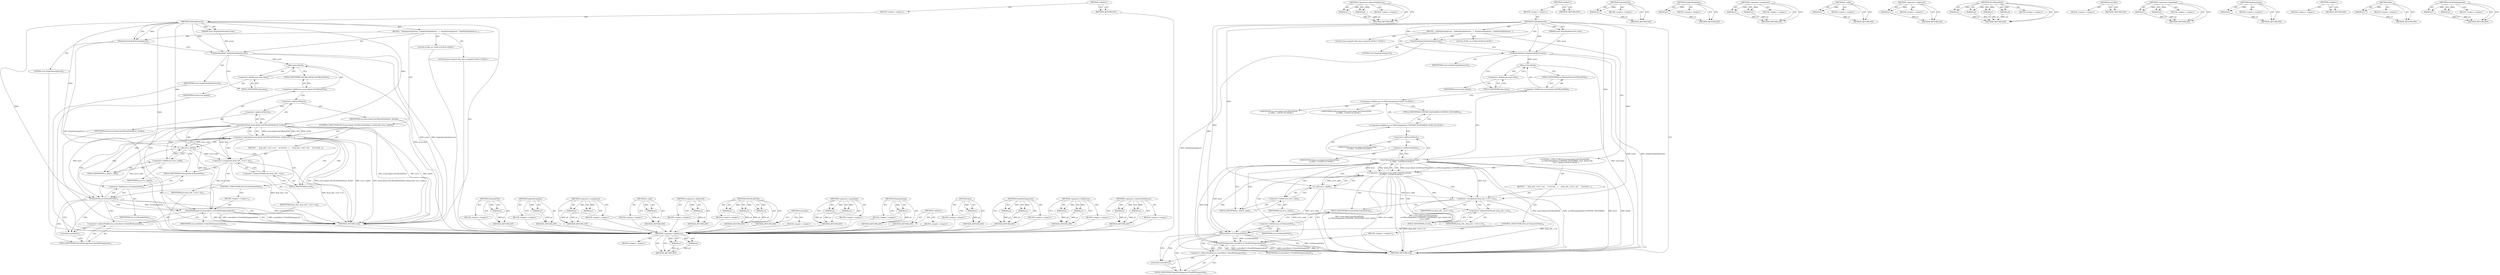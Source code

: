 digraph "CheckFileSupported" {
vulnerable_93 [label=<(METHOD,&lt;operator&gt;.fieldAccess)>];
vulnerable_94 [label=<(PARAM,p1)>];
vulnerable_95 [label=<(PARAM,p2)>];
vulnerable_96 [label=<(BLOCK,&lt;empty&gt;,&lt;empty&gt;)>];
vulnerable_97 [label=<(METHOD_RETURN,ANY)>];
vulnerable_115 [label=<(METHOD,&lt;operator&gt;.indirectFieldAccess)>];
vulnerable_116 [label=<(PARAM,p1)>];
vulnerable_117 [label=<(PARAM,p2)>];
vulnerable_118 [label=<(BLOCK,&lt;empty&gt;,&lt;empty&gt;)>];
vulnerable_119 [label=<(METHOD_RETURN,ANY)>];
vulnerable_6 [label=<(METHOD,&lt;global&gt;)<SUB>1</SUB>>];
vulnerable_7 [label=<(BLOCK,&lt;empty&gt;,&lt;empty&gt;)<SUB>1</SUB>>];
vulnerable_8 [label=<(METHOD,OnDragEntered)<SUB>1</SUB>>];
vulnerable_9 [label=<(PARAM,const DropTargetEvent&amp; event)<SUB>1</SUB>>];
vulnerable_10 [label=<(BLOCK,{
  StopAnimating(true);

  UpdateDropIndex(eve...,{
  StopAnimating(true);

  UpdateDropIndex(eve...)<SUB>1</SUB>>];
vulnerable_11 [label=<(StopAnimating,StopAnimating(true))<SUB>2</SUB>>];
vulnerable_12 [label=<(LITERAL,true,StopAnimating(true))<SUB>2</SUB>>];
vulnerable_13 [label=<(UpdateDropIndex,UpdateDropIndex(event))<SUB>4</SUB>>];
vulnerable_14 [label=<(IDENTIFIER,event,UpdateDropIndex(event))<SUB>4</SUB>>];
vulnerable_15 [label="<(LOCAL,GURL url: GURL)<SUB>6</SUB>>"];
vulnerable_16 [label="<(LOCAL,base.string16 title: base.string16)<SUB>7</SUB>>"];
vulnerable_17 [label=<(CONTROL_STRUCTURE,IF,if (event.data().GetURLAndTitle(&amp;url, &amp;title) &amp;&amp; url.is_valid()))<SUB>9</SUB>>];
vulnerable_18 [label=<(&lt;operator&gt;.logicalAnd,event.data().GetURLAndTitle(&amp;url, &amp;title) &amp;&amp; ur...)<SUB>9</SUB>>];
vulnerable_19 [label=<(GetURLAndTitle,event.data().GetURLAndTitle(&amp;url, &amp;title))<SUB>9</SUB>>];
vulnerable_20 [label=<(&lt;operator&gt;.fieldAccess,event.data().GetURLAndTitle)<SUB>9</SUB>>];
vulnerable_21 [label=<(data,event.data())<SUB>9</SUB>>];
vulnerable_22 [label=<(&lt;operator&gt;.fieldAccess,event.data)<SUB>9</SUB>>];
vulnerable_23 [label=<(IDENTIFIER,event,event.data())<SUB>9</SUB>>];
vulnerable_24 [label=<(FIELD_IDENTIFIER,data,data)<SUB>9</SUB>>];
vulnerable_25 [label=<(FIELD_IDENTIFIER,GetURLAndTitle,GetURLAndTitle)<SUB>9</SUB>>];
vulnerable_26 [label=<(&lt;operator&gt;.addressOf,&amp;url)<SUB>9</SUB>>];
vulnerable_27 [label=<(IDENTIFIER,url,event.data().GetURLAndTitle(&amp;url, &amp;title))<SUB>9</SUB>>];
vulnerable_28 [label=<(&lt;operator&gt;.addressOf,&amp;title)<SUB>9</SUB>>];
vulnerable_29 [label=<(IDENTIFIER,title,event.data().GetURLAndTitle(&amp;url, &amp;title))<SUB>9</SUB>>];
vulnerable_30 [label=<(is_valid,url.is_valid())<SUB>9</SUB>>];
vulnerable_31 [label=<(&lt;operator&gt;.fieldAccess,url.is_valid)<SUB>9</SUB>>];
vulnerable_32 [label=<(IDENTIFIER,url,url.is_valid())<SUB>9</SUB>>];
vulnerable_33 [label=<(FIELD_IDENTIFIER,is_valid,is_valid)<SUB>9</SUB>>];
vulnerable_34 [label=<(BLOCK,{
     drop_info_-&gt;url = url;
 
    if (url.Sch...,{
     drop_info_-&gt;url = url;
 
    if (url.Sch...)<SUB>9</SUB>>];
vulnerable_35 [label=<(&lt;operator&gt;.assignment,drop_info_-&gt;url = url)<SUB>10</SUB>>];
vulnerable_36 [label=<(&lt;operator&gt;.indirectFieldAccess,drop_info_-&gt;url)<SUB>10</SUB>>];
vulnerable_37 [label=<(IDENTIFIER,drop_info_,drop_info_-&gt;url = url)<SUB>10</SUB>>];
vulnerable_38 [label=<(FIELD_IDENTIFIER,url,url)<SUB>10</SUB>>];
vulnerable_39 [label=<(IDENTIFIER,url,drop_info_-&gt;url = url)<SUB>10</SUB>>];
vulnerable_40 [label=<(CONTROL_STRUCTURE,IF,if (url.SchemeIsFile()))<SUB>12</SUB>>];
vulnerable_41 [label=<(SchemeIsFile,url.SchemeIsFile())<SUB>12</SUB>>];
vulnerable_42 [label=<(&lt;operator&gt;.fieldAccess,url.SchemeIsFile)<SUB>12</SUB>>];
vulnerable_43 [label=<(IDENTIFIER,url,url.SchemeIsFile())<SUB>12</SUB>>];
vulnerable_44 [label=<(FIELD_IDENTIFIER,SchemeIsFile,SchemeIsFile)<SUB>12</SUB>>];
vulnerable_45 [label=<(BLOCK,&lt;empty&gt;,&lt;empty&gt;)<SUB>13</SUB>>];
vulnerable_46 [label=<(CheckFileSupported,controller()-&gt;CheckFileSupported(url))<SUB>13</SUB>>];
vulnerable_47 [label=<(&lt;operator&gt;.indirectFieldAccess,controller()-&gt;CheckFileSupported)<SUB>13</SUB>>];
vulnerable_48 [label=<(controller,controller())<SUB>13</SUB>>];
vulnerable_49 [label=<(FIELD_IDENTIFIER,CheckFileSupported,CheckFileSupported)<SUB>13</SUB>>];
vulnerable_50 [label=<(IDENTIFIER,url,controller()-&gt;CheckFileSupported(url))<SUB>13</SUB>>];
vulnerable_51 [label=<(METHOD_RETURN,void)<SUB>1</SUB>>];
vulnerable_53 [label=<(METHOD_RETURN,ANY)<SUB>1</SUB>>];
vulnerable_120 [label=<(METHOD,SchemeIsFile)>];
vulnerable_121 [label=<(PARAM,p1)>];
vulnerable_122 [label=<(BLOCK,&lt;empty&gt;,&lt;empty&gt;)>];
vulnerable_123 [label=<(METHOD_RETURN,ANY)>];
vulnerable_78 [label=<(METHOD,UpdateDropIndex)>];
vulnerable_79 [label=<(PARAM,p1)>];
vulnerable_80 [label=<(BLOCK,&lt;empty&gt;,&lt;empty&gt;)>];
vulnerable_81 [label=<(METHOD_RETURN,ANY)>];
vulnerable_110 [label=<(METHOD,&lt;operator&gt;.assignment)>];
vulnerable_111 [label=<(PARAM,p1)>];
vulnerable_112 [label=<(PARAM,p2)>];
vulnerable_113 [label=<(BLOCK,&lt;empty&gt;,&lt;empty&gt;)>];
vulnerable_114 [label=<(METHOD_RETURN,ANY)>];
vulnerable_106 [label=<(METHOD,is_valid)>];
vulnerable_107 [label=<(PARAM,p1)>];
vulnerable_108 [label=<(BLOCK,&lt;empty&gt;,&lt;empty&gt;)>];
vulnerable_109 [label=<(METHOD_RETURN,ANY)>];
vulnerable_102 [label=<(METHOD,&lt;operator&gt;.addressOf)>];
vulnerable_103 [label=<(PARAM,p1)>];
vulnerable_104 [label=<(BLOCK,&lt;empty&gt;,&lt;empty&gt;)>];
vulnerable_105 [label=<(METHOD_RETURN,ANY)>];
vulnerable_87 [label=<(METHOD,GetURLAndTitle)>];
vulnerable_88 [label=<(PARAM,p1)>];
vulnerable_89 [label=<(PARAM,p2)>];
vulnerable_90 [label=<(PARAM,p3)>];
vulnerable_91 [label=<(BLOCK,&lt;empty&gt;,&lt;empty&gt;)>];
vulnerable_92 [label=<(METHOD_RETURN,ANY)>];
vulnerable_129 [label=<(METHOD,controller)>];
vulnerable_130 [label=<(BLOCK,&lt;empty&gt;,&lt;empty&gt;)>];
vulnerable_131 [label=<(METHOD_RETURN,ANY)>];
vulnerable_82 [label=<(METHOD,&lt;operator&gt;.logicalAnd)>];
vulnerable_83 [label=<(PARAM,p1)>];
vulnerable_84 [label=<(PARAM,p2)>];
vulnerable_85 [label=<(BLOCK,&lt;empty&gt;,&lt;empty&gt;)>];
vulnerable_86 [label=<(METHOD_RETURN,ANY)>];
vulnerable_74 [label=<(METHOD,StopAnimating)>];
vulnerable_75 [label=<(PARAM,p1)>];
vulnerable_76 [label=<(BLOCK,&lt;empty&gt;,&lt;empty&gt;)>];
vulnerable_77 [label=<(METHOD_RETURN,ANY)>];
vulnerable_68 [label=<(METHOD,&lt;global&gt;)<SUB>1</SUB>>];
vulnerable_69 [label=<(BLOCK,&lt;empty&gt;,&lt;empty&gt;)>];
vulnerable_70 [label=<(METHOD_RETURN,ANY)>];
vulnerable_98 [label=<(METHOD,data)>];
vulnerable_99 [label=<(PARAM,p1)>];
vulnerable_100 [label=<(BLOCK,&lt;empty&gt;,&lt;empty&gt;)>];
vulnerable_101 [label=<(METHOD_RETURN,ANY)>];
vulnerable_124 [label=<(METHOD,CheckFileSupported)>];
vulnerable_125 [label=<(PARAM,p1)>];
vulnerable_126 [label=<(PARAM,p2)>];
vulnerable_127 [label=<(BLOCK,&lt;empty&gt;,&lt;empty&gt;)>];
vulnerable_128 [label=<(METHOD_RETURN,ANY)>];
fixed_101 [label=<(METHOD,&lt;operator&gt;.fieldAccess)>];
fixed_102 [label=<(PARAM,p1)>];
fixed_103 [label=<(PARAM,p2)>];
fixed_104 [label=<(BLOCK,&lt;empty&gt;,&lt;empty&gt;)>];
fixed_105 [label=<(METHOD_RETURN,ANY)>];
fixed_123 [label=<(METHOD,&lt;operator&gt;.indirectFieldAccess)>];
fixed_124 [label=<(PARAM,p1)>];
fixed_125 [label=<(PARAM,p2)>];
fixed_126 [label=<(BLOCK,&lt;empty&gt;,&lt;empty&gt;)>];
fixed_127 [label=<(METHOD_RETURN,ANY)>];
fixed_6 [label=<(METHOD,&lt;global&gt;)<SUB>1</SUB>>];
fixed_7 [label=<(BLOCK,&lt;empty&gt;,&lt;empty&gt;)<SUB>1</SUB>>];
fixed_8 [label=<(METHOD,OnDragEntered)<SUB>1</SUB>>];
fixed_9 [label=<(PARAM,const DropTargetEvent&amp; event)<SUB>1</SUB>>];
fixed_10 [label=<(BLOCK,{
  StopAnimating(true);

  UpdateDropIndex(eve...,{
  StopAnimating(true);

  UpdateDropIndex(eve...)<SUB>1</SUB>>];
fixed_11 [label=<(StopAnimating,StopAnimating(true))<SUB>2</SUB>>];
fixed_12 [label=<(LITERAL,true,StopAnimating(true))<SUB>2</SUB>>];
fixed_13 [label=<(UpdateDropIndex,UpdateDropIndex(event))<SUB>4</SUB>>];
fixed_14 [label=<(IDENTIFIER,event,UpdateDropIndex(event))<SUB>4</SUB>>];
fixed_15 [label="<(LOCAL,GURL url: GURL)<SUB>6</SUB>>"];
fixed_16 [label="<(LOCAL,base.string16 title: base.string16)<SUB>7</SUB>>"];
fixed_17 [label="<(CONTROL_STRUCTURE,IF,if (event.data().GetURLAndTitle(
          ui::OSExchangeData::CONVERT_FILENAMES, &amp;url, &amp;title) &amp;&amp;
      url.is_valid()))<SUB>9</SUB>>"];
fixed_18 [label="<(&lt;operator&gt;.logicalAnd,event.data().GetURLAndTitle(
          ui::OSEx...)<SUB>9</SUB>>"];
fixed_19 [label="<(GetURLAndTitle,event.data().GetURLAndTitle(
          ui::OSEx...)<SUB>9</SUB>>"];
fixed_20 [label=<(&lt;operator&gt;.fieldAccess,event.data().GetURLAndTitle)<SUB>9</SUB>>];
fixed_21 [label=<(data,event.data())<SUB>9</SUB>>];
fixed_22 [label=<(&lt;operator&gt;.fieldAccess,event.data)<SUB>9</SUB>>];
fixed_23 [label=<(IDENTIFIER,event,event.data())<SUB>9</SUB>>];
fixed_24 [label=<(FIELD_IDENTIFIER,data,data)<SUB>9</SUB>>];
fixed_25 [label=<(FIELD_IDENTIFIER,GetURLAndTitle,GetURLAndTitle)<SUB>9</SUB>>];
fixed_26 [label="<(&lt;operator&gt;.fieldAccess,ui::OSExchangeData::CONVERT_FILENAMES)<SUB>10</SUB>>"];
fixed_27 [label="<(&lt;operator&gt;.fieldAccess,ui::OSExchangeData)<SUB>10</SUB>>"];
fixed_28 [label="<(IDENTIFIER,ui,event.data().GetURLAndTitle(
          ui::OSEx...)<SUB>10</SUB>>"];
fixed_29 [label="<(IDENTIFIER,OSExchangeData,event.data().GetURLAndTitle(
          ui::OSEx...)<SUB>10</SUB>>"];
fixed_30 [label=<(FIELD_IDENTIFIER,CONVERT_FILENAMES,CONVERT_FILENAMES)<SUB>10</SUB>>];
fixed_31 [label=<(&lt;operator&gt;.addressOf,&amp;url)<SUB>10</SUB>>];
fixed_32 [label="<(IDENTIFIER,url,event.data().GetURLAndTitle(
          ui::OSEx...)<SUB>10</SUB>>"];
fixed_33 [label=<(&lt;operator&gt;.addressOf,&amp;title)<SUB>10</SUB>>];
fixed_34 [label="<(IDENTIFIER,title,event.data().GetURLAndTitle(
          ui::OSEx...)<SUB>10</SUB>>"];
fixed_35 [label=<(is_valid,url.is_valid())<SUB>11</SUB>>];
fixed_36 [label=<(&lt;operator&gt;.fieldAccess,url.is_valid)<SUB>11</SUB>>];
fixed_37 [label=<(IDENTIFIER,url,url.is_valid())<SUB>11</SUB>>];
fixed_38 [label=<(FIELD_IDENTIFIER,is_valid,is_valid)<SUB>11</SUB>>];
fixed_39 [label=<(BLOCK,{
     drop_info_-&gt;url = url;
 
    if (url.Sch...,{
     drop_info_-&gt;url = url;
 
    if (url.Sch...)<SUB>11</SUB>>];
fixed_40 [label=<(&lt;operator&gt;.assignment,drop_info_-&gt;url = url)<SUB>12</SUB>>];
fixed_41 [label=<(&lt;operator&gt;.indirectFieldAccess,drop_info_-&gt;url)<SUB>12</SUB>>];
fixed_42 [label=<(IDENTIFIER,drop_info_,drop_info_-&gt;url = url)<SUB>12</SUB>>];
fixed_43 [label=<(FIELD_IDENTIFIER,url,url)<SUB>12</SUB>>];
fixed_44 [label=<(IDENTIFIER,url,drop_info_-&gt;url = url)<SUB>12</SUB>>];
fixed_45 [label=<(CONTROL_STRUCTURE,IF,if (url.SchemeIsFile()))<SUB>14</SUB>>];
fixed_46 [label=<(SchemeIsFile,url.SchemeIsFile())<SUB>14</SUB>>];
fixed_47 [label=<(&lt;operator&gt;.fieldAccess,url.SchemeIsFile)<SUB>14</SUB>>];
fixed_48 [label=<(IDENTIFIER,url,url.SchemeIsFile())<SUB>14</SUB>>];
fixed_49 [label=<(FIELD_IDENTIFIER,SchemeIsFile,SchemeIsFile)<SUB>14</SUB>>];
fixed_50 [label=<(BLOCK,&lt;empty&gt;,&lt;empty&gt;)<SUB>15</SUB>>];
fixed_51 [label=<(CheckFileSupported,controller()-&gt;CheckFileSupported(url))<SUB>15</SUB>>];
fixed_52 [label=<(&lt;operator&gt;.indirectFieldAccess,controller()-&gt;CheckFileSupported)<SUB>15</SUB>>];
fixed_53 [label=<(controller,controller())<SUB>15</SUB>>];
fixed_54 [label=<(FIELD_IDENTIFIER,CheckFileSupported,CheckFileSupported)<SUB>15</SUB>>];
fixed_55 [label=<(IDENTIFIER,url,controller()-&gt;CheckFileSupported(url))<SUB>15</SUB>>];
fixed_56 [label=<(METHOD_RETURN,void)<SUB>1</SUB>>];
fixed_58 [label=<(METHOD_RETURN,ANY)<SUB>1</SUB>>];
fixed_128 [label=<(METHOD,SchemeIsFile)>];
fixed_129 [label=<(PARAM,p1)>];
fixed_130 [label=<(BLOCK,&lt;empty&gt;,&lt;empty&gt;)>];
fixed_131 [label=<(METHOD_RETURN,ANY)>];
fixed_85 [label=<(METHOD,UpdateDropIndex)>];
fixed_86 [label=<(PARAM,p1)>];
fixed_87 [label=<(BLOCK,&lt;empty&gt;,&lt;empty&gt;)>];
fixed_88 [label=<(METHOD_RETURN,ANY)>];
fixed_118 [label=<(METHOD,&lt;operator&gt;.assignment)>];
fixed_119 [label=<(PARAM,p1)>];
fixed_120 [label=<(PARAM,p2)>];
fixed_121 [label=<(BLOCK,&lt;empty&gt;,&lt;empty&gt;)>];
fixed_122 [label=<(METHOD_RETURN,ANY)>];
fixed_114 [label=<(METHOD,is_valid)>];
fixed_115 [label=<(PARAM,p1)>];
fixed_116 [label=<(BLOCK,&lt;empty&gt;,&lt;empty&gt;)>];
fixed_117 [label=<(METHOD_RETURN,ANY)>];
fixed_110 [label=<(METHOD,&lt;operator&gt;.addressOf)>];
fixed_111 [label=<(PARAM,p1)>];
fixed_112 [label=<(BLOCK,&lt;empty&gt;,&lt;empty&gt;)>];
fixed_113 [label=<(METHOD_RETURN,ANY)>];
fixed_94 [label=<(METHOD,GetURLAndTitle)>];
fixed_95 [label=<(PARAM,p1)>];
fixed_96 [label=<(PARAM,p2)>];
fixed_97 [label=<(PARAM,p3)>];
fixed_98 [label=<(PARAM,p4)>];
fixed_99 [label=<(BLOCK,&lt;empty&gt;,&lt;empty&gt;)>];
fixed_100 [label=<(METHOD_RETURN,ANY)>];
fixed_137 [label=<(METHOD,controller)>];
fixed_138 [label=<(BLOCK,&lt;empty&gt;,&lt;empty&gt;)>];
fixed_139 [label=<(METHOD_RETURN,ANY)>];
fixed_89 [label=<(METHOD,&lt;operator&gt;.logicalAnd)>];
fixed_90 [label=<(PARAM,p1)>];
fixed_91 [label=<(PARAM,p2)>];
fixed_92 [label=<(BLOCK,&lt;empty&gt;,&lt;empty&gt;)>];
fixed_93 [label=<(METHOD_RETURN,ANY)>];
fixed_81 [label=<(METHOD,StopAnimating)>];
fixed_82 [label=<(PARAM,p1)>];
fixed_83 [label=<(BLOCK,&lt;empty&gt;,&lt;empty&gt;)>];
fixed_84 [label=<(METHOD_RETURN,ANY)>];
fixed_75 [label=<(METHOD,&lt;global&gt;)<SUB>1</SUB>>];
fixed_76 [label=<(BLOCK,&lt;empty&gt;,&lt;empty&gt;)>];
fixed_77 [label=<(METHOD_RETURN,ANY)>];
fixed_106 [label=<(METHOD,data)>];
fixed_107 [label=<(PARAM,p1)>];
fixed_108 [label=<(BLOCK,&lt;empty&gt;,&lt;empty&gt;)>];
fixed_109 [label=<(METHOD_RETURN,ANY)>];
fixed_132 [label=<(METHOD,CheckFileSupported)>];
fixed_133 [label=<(PARAM,p1)>];
fixed_134 [label=<(PARAM,p2)>];
fixed_135 [label=<(BLOCK,&lt;empty&gt;,&lt;empty&gt;)>];
fixed_136 [label=<(METHOD_RETURN,ANY)>];
vulnerable_93 -> vulnerable_94  [key=0, label="AST: "];
vulnerable_93 -> vulnerable_94  [key=1, label="DDG: "];
vulnerable_93 -> vulnerable_96  [key=0, label="AST: "];
vulnerable_93 -> vulnerable_95  [key=0, label="AST: "];
vulnerable_93 -> vulnerable_95  [key=1, label="DDG: "];
vulnerable_93 -> vulnerable_97  [key=0, label="AST: "];
vulnerable_93 -> vulnerable_97  [key=1, label="CFG: "];
vulnerable_94 -> vulnerable_97  [key=0, label="DDG: p1"];
vulnerable_95 -> vulnerable_97  [key=0, label="DDG: p2"];
vulnerable_96 -> fixed_101  [key=0];
vulnerable_97 -> fixed_101  [key=0];
vulnerable_115 -> vulnerable_116  [key=0, label="AST: "];
vulnerable_115 -> vulnerable_116  [key=1, label="DDG: "];
vulnerable_115 -> vulnerable_118  [key=0, label="AST: "];
vulnerable_115 -> vulnerable_117  [key=0, label="AST: "];
vulnerable_115 -> vulnerable_117  [key=1, label="DDG: "];
vulnerable_115 -> vulnerable_119  [key=0, label="AST: "];
vulnerable_115 -> vulnerable_119  [key=1, label="CFG: "];
vulnerable_116 -> vulnerable_119  [key=0, label="DDG: p1"];
vulnerable_117 -> vulnerable_119  [key=0, label="DDG: p2"];
vulnerable_118 -> fixed_101  [key=0];
vulnerable_119 -> fixed_101  [key=0];
vulnerable_6 -> vulnerable_7  [key=0, label="AST: "];
vulnerable_6 -> vulnerable_53  [key=0, label="AST: "];
vulnerable_6 -> vulnerable_53  [key=1, label="CFG: "];
vulnerable_7 -> vulnerable_8  [key=0, label="AST: "];
vulnerable_8 -> vulnerable_9  [key=0, label="AST: "];
vulnerable_8 -> vulnerable_9  [key=1, label="DDG: "];
vulnerable_8 -> vulnerable_10  [key=0, label="AST: "];
vulnerable_8 -> vulnerable_51  [key=0, label="AST: "];
vulnerable_8 -> vulnerable_11  [key=0, label="CFG: "];
vulnerable_8 -> vulnerable_11  [key=1, label="DDG: "];
vulnerable_8 -> vulnerable_13  [key=0, label="DDG: "];
vulnerable_8 -> vulnerable_35  [key=0, label="DDG: "];
vulnerable_8 -> vulnerable_19  [key=0, label="DDG: "];
vulnerable_8 -> vulnerable_30  [key=0, label="DDG: "];
vulnerable_8 -> vulnerable_41  [key=0, label="DDG: "];
vulnerable_8 -> vulnerable_46  [key=0, label="DDG: "];
vulnerable_9 -> vulnerable_13  [key=0, label="DDG: event"];
vulnerable_10 -> vulnerable_11  [key=0, label="AST: "];
vulnerable_10 -> vulnerable_13  [key=0, label="AST: "];
vulnerable_10 -> vulnerable_15  [key=0, label="AST: "];
vulnerable_10 -> vulnerable_16  [key=0, label="AST: "];
vulnerable_10 -> vulnerable_17  [key=0, label="AST: "];
vulnerable_11 -> vulnerable_12  [key=0, label="AST: "];
vulnerable_11 -> vulnerable_13  [key=0, label="CFG: "];
vulnerable_11 -> vulnerable_51  [key=0, label="DDG: StopAnimating(true)"];
vulnerable_12 -> fixed_101  [key=0];
vulnerable_13 -> vulnerable_14  [key=0, label="AST: "];
vulnerable_13 -> vulnerable_24  [key=0, label="CFG: "];
vulnerable_13 -> vulnerable_51  [key=0, label="DDG: event"];
vulnerable_13 -> vulnerable_51  [key=1, label="DDG: UpdateDropIndex(event)"];
vulnerable_13 -> vulnerable_21  [key=0, label="DDG: event"];
vulnerable_14 -> fixed_101  [key=0];
vulnerable_15 -> fixed_101  [key=0];
vulnerable_16 -> fixed_101  [key=0];
vulnerable_17 -> vulnerable_18  [key=0, label="AST: "];
vulnerable_17 -> vulnerable_34  [key=0, label="AST: "];
vulnerable_18 -> vulnerable_19  [key=0, label="AST: "];
vulnerable_18 -> vulnerable_30  [key=0, label="AST: "];
vulnerable_18 -> vulnerable_51  [key=0, label="CFG: "];
vulnerable_18 -> vulnerable_51  [key=1, label="DDG: event.data().GetURLAndTitle(&amp;url, &amp;title)"];
vulnerable_18 -> vulnerable_51  [key=2, label="DDG: url.is_valid()"];
vulnerable_18 -> vulnerable_51  [key=3, label="DDG: event.data().GetURLAndTitle(&amp;url, &amp;title) &amp;&amp; url.is_valid()"];
vulnerable_18 -> vulnerable_38  [key=0, label="CFG: "];
vulnerable_18 -> vulnerable_38  [key=1, label="CDG: "];
vulnerable_18 -> vulnerable_42  [key=0, label="CDG: "];
vulnerable_18 -> vulnerable_36  [key=0, label="CDG: "];
vulnerable_18 -> vulnerable_44  [key=0, label="CDG: "];
vulnerable_18 -> vulnerable_35  [key=0, label="CDG: "];
vulnerable_18 -> vulnerable_41  [key=0, label="CDG: "];
vulnerable_19 -> vulnerable_20  [key=0, label="AST: "];
vulnerable_19 -> vulnerable_26  [key=0, label="AST: "];
vulnerable_19 -> vulnerable_28  [key=0, label="AST: "];
vulnerable_19 -> vulnerable_18  [key=0, label="CFG: "];
vulnerable_19 -> vulnerable_18  [key=1, label="DDG: event.data().GetURLAndTitle"];
vulnerable_19 -> vulnerable_18  [key=2, label="DDG: &amp;url"];
vulnerable_19 -> vulnerable_18  [key=3, label="DDG: &amp;title"];
vulnerable_19 -> vulnerable_33  [key=0, label="CFG: "];
vulnerable_19 -> vulnerable_33  [key=1, label="CDG: "];
vulnerable_19 -> vulnerable_51  [key=0, label="DDG: event.data().GetURLAndTitle"];
vulnerable_19 -> vulnerable_51  [key=1, label="DDG: &amp;url"];
vulnerable_19 -> vulnerable_51  [key=2, label="DDG: &amp;title"];
vulnerable_19 -> vulnerable_35  [key=0, label="DDG: &amp;url"];
vulnerable_19 -> vulnerable_41  [key=0, label="DDG: &amp;url"];
vulnerable_19 -> vulnerable_46  [key=0, label="DDG: &amp;url"];
vulnerable_19 -> vulnerable_30  [key=0, label="CDG: "];
vulnerable_19 -> vulnerable_31  [key=0, label="CDG: "];
vulnerable_20 -> vulnerable_21  [key=0, label="AST: "];
vulnerable_20 -> vulnerable_25  [key=0, label="AST: "];
vulnerable_20 -> vulnerable_26  [key=0, label="CFG: "];
vulnerable_21 -> vulnerable_22  [key=0, label="AST: "];
vulnerable_21 -> vulnerable_25  [key=0, label="CFG: "];
vulnerable_21 -> vulnerable_51  [key=0, label="DDG: event.data"];
vulnerable_22 -> vulnerable_23  [key=0, label="AST: "];
vulnerable_22 -> vulnerable_24  [key=0, label="AST: "];
vulnerable_22 -> vulnerable_21  [key=0, label="CFG: "];
vulnerable_23 -> fixed_101  [key=0];
vulnerable_24 -> vulnerable_22  [key=0, label="CFG: "];
vulnerable_25 -> vulnerable_20  [key=0, label="CFG: "];
vulnerable_26 -> vulnerable_27  [key=0, label="AST: "];
vulnerable_26 -> vulnerable_28  [key=0, label="CFG: "];
vulnerable_27 -> fixed_101  [key=0];
vulnerable_28 -> vulnerable_29  [key=0, label="AST: "];
vulnerable_28 -> vulnerable_19  [key=0, label="CFG: "];
vulnerable_29 -> fixed_101  [key=0];
vulnerable_30 -> vulnerable_31  [key=0, label="AST: "];
vulnerable_30 -> vulnerable_18  [key=0, label="CFG: "];
vulnerable_30 -> vulnerable_18  [key=1, label="DDG: url.is_valid"];
vulnerable_30 -> vulnerable_35  [key=0, label="DDG: url.is_valid"];
vulnerable_30 -> vulnerable_41  [key=0, label="DDG: url.is_valid"];
vulnerable_30 -> vulnerable_46  [key=0, label="DDG: url.is_valid"];
vulnerable_31 -> vulnerable_32  [key=0, label="AST: "];
vulnerable_31 -> vulnerable_33  [key=0, label="AST: "];
vulnerable_31 -> vulnerable_30  [key=0, label="CFG: "];
vulnerable_32 -> fixed_101  [key=0];
vulnerable_33 -> vulnerable_31  [key=0, label="CFG: "];
vulnerable_34 -> vulnerable_35  [key=0, label="AST: "];
vulnerable_34 -> vulnerable_40  [key=0, label="AST: "];
vulnerable_35 -> vulnerable_36  [key=0, label="AST: "];
vulnerable_35 -> vulnerable_39  [key=0, label="AST: "];
vulnerable_35 -> vulnerable_44  [key=0, label="CFG: "];
vulnerable_35 -> vulnerable_51  [key=0, label="DDG: drop_info_-&gt;url"];
vulnerable_35 -> vulnerable_51  [key=1, label="DDG: drop_info_-&gt;url = url"];
vulnerable_36 -> vulnerable_37  [key=0, label="AST: "];
vulnerable_36 -> vulnerable_38  [key=0, label="AST: "];
vulnerable_36 -> vulnerable_35  [key=0, label="CFG: "];
vulnerable_37 -> fixed_101  [key=0];
vulnerable_38 -> vulnerable_36  [key=0, label="CFG: "];
vulnerable_39 -> fixed_101  [key=0];
vulnerable_40 -> vulnerable_41  [key=0, label="AST: "];
vulnerable_40 -> vulnerable_45  [key=0, label="AST: "];
vulnerable_41 -> vulnerable_42  [key=0, label="AST: "];
vulnerable_41 -> vulnerable_48  [key=0, label="CFG: "];
vulnerable_41 -> vulnerable_48  [key=1, label="CDG: "];
vulnerable_41 -> vulnerable_51  [key=0, label="CFG: "];
vulnerable_41 -> vulnerable_51  [key=1, label="DDG: url.SchemeIsFile()"];
vulnerable_41 -> vulnerable_46  [key=0, label="DDG: url.SchemeIsFile"];
vulnerable_41 -> vulnerable_46  [key=1, label="CDG: "];
vulnerable_41 -> vulnerable_47  [key=0, label="CDG: "];
vulnerable_41 -> vulnerable_49  [key=0, label="CDG: "];
vulnerable_42 -> vulnerable_43  [key=0, label="AST: "];
vulnerable_42 -> vulnerable_44  [key=0, label="AST: "];
vulnerable_42 -> vulnerable_41  [key=0, label="CFG: "];
vulnerable_43 -> fixed_101  [key=0];
vulnerable_44 -> vulnerable_42  [key=0, label="CFG: "];
vulnerable_45 -> vulnerable_46  [key=0, label="AST: "];
vulnerable_46 -> vulnerable_47  [key=0, label="AST: "];
vulnerable_46 -> vulnerable_50  [key=0, label="AST: "];
vulnerable_46 -> vulnerable_51  [key=0, label="CFG: "];
vulnerable_46 -> vulnerable_51  [key=1, label="DDG: controller()-&gt;CheckFileSupported"];
vulnerable_46 -> vulnerable_51  [key=2, label="DDG: url"];
vulnerable_46 -> vulnerable_51  [key=3, label="DDG: controller()-&gt;CheckFileSupported(url)"];
vulnerable_47 -> vulnerable_48  [key=0, label="AST: "];
vulnerable_47 -> vulnerable_49  [key=0, label="AST: "];
vulnerable_47 -> vulnerable_46  [key=0, label="CFG: "];
vulnerable_48 -> vulnerable_49  [key=0, label="CFG: "];
vulnerable_49 -> vulnerable_47  [key=0, label="CFG: "];
vulnerable_50 -> fixed_101  [key=0];
vulnerable_51 -> fixed_101  [key=0];
vulnerable_53 -> fixed_101  [key=0];
vulnerable_120 -> vulnerable_121  [key=0, label="AST: "];
vulnerable_120 -> vulnerable_121  [key=1, label="DDG: "];
vulnerable_120 -> vulnerable_122  [key=0, label="AST: "];
vulnerable_120 -> vulnerable_123  [key=0, label="AST: "];
vulnerable_120 -> vulnerable_123  [key=1, label="CFG: "];
vulnerable_121 -> vulnerable_123  [key=0, label="DDG: p1"];
vulnerable_122 -> fixed_101  [key=0];
vulnerable_123 -> fixed_101  [key=0];
vulnerable_78 -> vulnerable_79  [key=0, label="AST: "];
vulnerable_78 -> vulnerable_79  [key=1, label="DDG: "];
vulnerable_78 -> vulnerable_80  [key=0, label="AST: "];
vulnerable_78 -> vulnerable_81  [key=0, label="AST: "];
vulnerable_78 -> vulnerable_81  [key=1, label="CFG: "];
vulnerable_79 -> vulnerable_81  [key=0, label="DDG: p1"];
vulnerable_80 -> fixed_101  [key=0];
vulnerable_81 -> fixed_101  [key=0];
vulnerable_110 -> vulnerable_111  [key=0, label="AST: "];
vulnerable_110 -> vulnerable_111  [key=1, label="DDG: "];
vulnerable_110 -> vulnerable_113  [key=0, label="AST: "];
vulnerable_110 -> vulnerable_112  [key=0, label="AST: "];
vulnerable_110 -> vulnerable_112  [key=1, label="DDG: "];
vulnerable_110 -> vulnerable_114  [key=0, label="AST: "];
vulnerable_110 -> vulnerable_114  [key=1, label="CFG: "];
vulnerable_111 -> vulnerable_114  [key=0, label="DDG: p1"];
vulnerable_112 -> vulnerable_114  [key=0, label="DDG: p2"];
vulnerable_113 -> fixed_101  [key=0];
vulnerable_114 -> fixed_101  [key=0];
vulnerable_106 -> vulnerable_107  [key=0, label="AST: "];
vulnerable_106 -> vulnerable_107  [key=1, label="DDG: "];
vulnerable_106 -> vulnerable_108  [key=0, label="AST: "];
vulnerable_106 -> vulnerable_109  [key=0, label="AST: "];
vulnerable_106 -> vulnerable_109  [key=1, label="CFG: "];
vulnerable_107 -> vulnerable_109  [key=0, label="DDG: p1"];
vulnerable_108 -> fixed_101  [key=0];
vulnerable_109 -> fixed_101  [key=0];
vulnerable_102 -> vulnerable_103  [key=0, label="AST: "];
vulnerable_102 -> vulnerable_103  [key=1, label="DDG: "];
vulnerable_102 -> vulnerable_104  [key=0, label="AST: "];
vulnerable_102 -> vulnerable_105  [key=0, label="AST: "];
vulnerable_102 -> vulnerable_105  [key=1, label="CFG: "];
vulnerable_103 -> vulnerable_105  [key=0, label="DDG: p1"];
vulnerable_104 -> fixed_101  [key=0];
vulnerable_105 -> fixed_101  [key=0];
vulnerable_87 -> vulnerable_88  [key=0, label="AST: "];
vulnerable_87 -> vulnerable_88  [key=1, label="DDG: "];
vulnerable_87 -> vulnerable_91  [key=0, label="AST: "];
vulnerable_87 -> vulnerable_89  [key=0, label="AST: "];
vulnerable_87 -> vulnerable_89  [key=1, label="DDG: "];
vulnerable_87 -> vulnerable_92  [key=0, label="AST: "];
vulnerable_87 -> vulnerable_92  [key=1, label="CFG: "];
vulnerable_87 -> vulnerable_90  [key=0, label="AST: "];
vulnerable_87 -> vulnerable_90  [key=1, label="DDG: "];
vulnerable_88 -> vulnerable_92  [key=0, label="DDG: p1"];
vulnerable_89 -> vulnerable_92  [key=0, label="DDG: p2"];
vulnerable_90 -> vulnerable_92  [key=0, label="DDG: p3"];
vulnerable_91 -> fixed_101  [key=0];
vulnerable_92 -> fixed_101  [key=0];
vulnerable_129 -> vulnerable_130  [key=0, label="AST: "];
vulnerable_129 -> vulnerable_131  [key=0, label="AST: "];
vulnerable_129 -> vulnerable_131  [key=1, label="CFG: "];
vulnerable_130 -> fixed_101  [key=0];
vulnerable_131 -> fixed_101  [key=0];
vulnerable_82 -> vulnerable_83  [key=0, label="AST: "];
vulnerable_82 -> vulnerable_83  [key=1, label="DDG: "];
vulnerable_82 -> vulnerable_85  [key=0, label="AST: "];
vulnerable_82 -> vulnerable_84  [key=0, label="AST: "];
vulnerable_82 -> vulnerable_84  [key=1, label="DDG: "];
vulnerable_82 -> vulnerable_86  [key=0, label="AST: "];
vulnerable_82 -> vulnerable_86  [key=1, label="CFG: "];
vulnerable_83 -> vulnerable_86  [key=0, label="DDG: p1"];
vulnerable_84 -> vulnerable_86  [key=0, label="DDG: p2"];
vulnerable_85 -> fixed_101  [key=0];
vulnerable_86 -> fixed_101  [key=0];
vulnerable_74 -> vulnerable_75  [key=0, label="AST: "];
vulnerable_74 -> vulnerable_75  [key=1, label="DDG: "];
vulnerable_74 -> vulnerable_76  [key=0, label="AST: "];
vulnerable_74 -> vulnerable_77  [key=0, label="AST: "];
vulnerable_74 -> vulnerable_77  [key=1, label="CFG: "];
vulnerable_75 -> vulnerable_77  [key=0, label="DDG: p1"];
vulnerable_76 -> fixed_101  [key=0];
vulnerable_77 -> fixed_101  [key=0];
vulnerable_68 -> vulnerable_69  [key=0, label="AST: "];
vulnerable_68 -> vulnerable_70  [key=0, label="AST: "];
vulnerable_68 -> vulnerable_70  [key=1, label="CFG: "];
vulnerable_69 -> fixed_101  [key=0];
vulnerable_70 -> fixed_101  [key=0];
vulnerable_98 -> vulnerable_99  [key=0, label="AST: "];
vulnerable_98 -> vulnerable_99  [key=1, label="DDG: "];
vulnerable_98 -> vulnerable_100  [key=0, label="AST: "];
vulnerable_98 -> vulnerable_101  [key=0, label="AST: "];
vulnerable_98 -> vulnerable_101  [key=1, label="CFG: "];
vulnerable_99 -> vulnerable_101  [key=0, label="DDG: p1"];
vulnerable_100 -> fixed_101  [key=0];
vulnerable_101 -> fixed_101  [key=0];
vulnerable_124 -> vulnerable_125  [key=0, label="AST: "];
vulnerable_124 -> vulnerable_125  [key=1, label="DDG: "];
vulnerable_124 -> vulnerable_127  [key=0, label="AST: "];
vulnerable_124 -> vulnerable_126  [key=0, label="AST: "];
vulnerable_124 -> vulnerable_126  [key=1, label="DDG: "];
vulnerable_124 -> vulnerable_128  [key=0, label="AST: "];
vulnerable_124 -> vulnerable_128  [key=1, label="CFG: "];
vulnerable_125 -> vulnerable_128  [key=0, label="DDG: p1"];
vulnerable_126 -> vulnerable_128  [key=0, label="DDG: p2"];
vulnerable_127 -> fixed_101  [key=0];
vulnerable_128 -> fixed_101  [key=0];
fixed_101 -> fixed_102  [key=0, label="AST: "];
fixed_101 -> fixed_102  [key=1, label="DDG: "];
fixed_101 -> fixed_104  [key=0, label="AST: "];
fixed_101 -> fixed_103  [key=0, label="AST: "];
fixed_101 -> fixed_103  [key=1, label="DDG: "];
fixed_101 -> fixed_105  [key=0, label="AST: "];
fixed_101 -> fixed_105  [key=1, label="CFG: "];
fixed_102 -> fixed_105  [key=0, label="DDG: p1"];
fixed_103 -> fixed_105  [key=0, label="DDG: p2"];
fixed_123 -> fixed_124  [key=0, label="AST: "];
fixed_123 -> fixed_124  [key=1, label="DDG: "];
fixed_123 -> fixed_126  [key=0, label="AST: "];
fixed_123 -> fixed_125  [key=0, label="AST: "];
fixed_123 -> fixed_125  [key=1, label="DDG: "];
fixed_123 -> fixed_127  [key=0, label="AST: "];
fixed_123 -> fixed_127  [key=1, label="CFG: "];
fixed_124 -> fixed_127  [key=0, label="DDG: p1"];
fixed_125 -> fixed_127  [key=0, label="DDG: p2"];
fixed_6 -> fixed_7  [key=0, label="AST: "];
fixed_6 -> fixed_58  [key=0, label="AST: "];
fixed_6 -> fixed_58  [key=1, label="CFG: "];
fixed_7 -> fixed_8  [key=0, label="AST: "];
fixed_8 -> fixed_9  [key=0, label="AST: "];
fixed_8 -> fixed_9  [key=1, label="DDG: "];
fixed_8 -> fixed_10  [key=0, label="AST: "];
fixed_8 -> fixed_56  [key=0, label="AST: "];
fixed_8 -> fixed_11  [key=0, label="CFG: "];
fixed_8 -> fixed_11  [key=1, label="DDG: "];
fixed_8 -> fixed_13  [key=0, label="DDG: "];
fixed_8 -> fixed_40  [key=0, label="DDG: "];
fixed_8 -> fixed_19  [key=0, label="DDG: "];
fixed_8 -> fixed_35  [key=0, label="DDG: "];
fixed_8 -> fixed_46  [key=0, label="DDG: "];
fixed_8 -> fixed_51  [key=0, label="DDG: "];
fixed_9 -> fixed_13  [key=0, label="DDG: event"];
fixed_10 -> fixed_11  [key=0, label="AST: "];
fixed_10 -> fixed_13  [key=0, label="AST: "];
fixed_10 -> fixed_15  [key=0, label="AST: "];
fixed_10 -> fixed_16  [key=0, label="AST: "];
fixed_10 -> fixed_17  [key=0, label="AST: "];
fixed_11 -> fixed_12  [key=0, label="AST: "];
fixed_11 -> fixed_13  [key=0, label="CFG: "];
fixed_11 -> fixed_56  [key=0, label="DDG: StopAnimating(true)"];
fixed_13 -> fixed_14  [key=0, label="AST: "];
fixed_13 -> fixed_24  [key=0, label="CFG: "];
fixed_13 -> fixed_56  [key=0, label="DDG: event"];
fixed_13 -> fixed_56  [key=1, label="DDG: UpdateDropIndex(event)"];
fixed_13 -> fixed_21  [key=0, label="DDG: event"];
fixed_17 -> fixed_18  [key=0, label="AST: "];
fixed_17 -> fixed_39  [key=0, label="AST: "];
fixed_18 -> fixed_19  [key=0, label="AST: "];
fixed_18 -> fixed_35  [key=0, label="AST: "];
fixed_18 -> fixed_56  [key=0, label="CFG: "];
fixed_18 -> fixed_56  [key=1, label="DDG: event.data().GetURLAndTitle(
          ui::OSExchangeData::CONVERT_FILENAMES, &amp;url, &amp;title)"];
fixed_18 -> fixed_56  [key=2, label="DDG: url.is_valid()"];
fixed_18 -> fixed_56  [key=3, label="DDG: event.data().GetURLAndTitle(
          ui::OSExchangeData::CONVERT_FILENAMES, &amp;url, &amp;title) &amp;&amp;
      url.is_valid()"];
fixed_18 -> fixed_43  [key=0, label="CFG: "];
fixed_18 -> fixed_43  [key=1, label="CDG: "];
fixed_18 -> fixed_40  [key=0, label="CDG: "];
fixed_18 -> fixed_47  [key=0, label="CDG: "];
fixed_18 -> fixed_49  [key=0, label="CDG: "];
fixed_18 -> fixed_46  [key=0, label="CDG: "];
fixed_18 -> fixed_41  [key=0, label="CDG: "];
fixed_19 -> fixed_20  [key=0, label="AST: "];
fixed_19 -> fixed_26  [key=0, label="AST: "];
fixed_19 -> fixed_31  [key=0, label="AST: "];
fixed_19 -> fixed_33  [key=0, label="AST: "];
fixed_19 -> fixed_18  [key=0, label="CFG: "];
fixed_19 -> fixed_18  [key=1, label="DDG: event.data().GetURLAndTitle"];
fixed_19 -> fixed_18  [key=2, label="DDG: ui::OSExchangeData::CONVERT_FILENAMES"];
fixed_19 -> fixed_18  [key=3, label="DDG: &amp;url"];
fixed_19 -> fixed_18  [key=4, label="DDG: &amp;title"];
fixed_19 -> fixed_38  [key=0, label="CFG: "];
fixed_19 -> fixed_38  [key=1, label="CDG: "];
fixed_19 -> fixed_56  [key=0, label="DDG: event.data().GetURLAndTitle"];
fixed_19 -> fixed_56  [key=1, label="DDG: ui::OSExchangeData::CONVERT_FILENAMES"];
fixed_19 -> fixed_56  [key=2, label="DDG: &amp;url"];
fixed_19 -> fixed_56  [key=3, label="DDG: &amp;title"];
fixed_19 -> fixed_40  [key=0, label="DDG: &amp;url"];
fixed_19 -> fixed_46  [key=0, label="DDG: &amp;url"];
fixed_19 -> fixed_51  [key=0, label="DDG: &amp;url"];
fixed_19 -> fixed_36  [key=0, label="CDG: "];
fixed_19 -> fixed_35  [key=0, label="CDG: "];
fixed_20 -> fixed_21  [key=0, label="AST: "];
fixed_20 -> fixed_25  [key=0, label="AST: "];
fixed_20 -> fixed_27  [key=0, label="CFG: "];
fixed_21 -> fixed_22  [key=0, label="AST: "];
fixed_21 -> fixed_25  [key=0, label="CFG: "];
fixed_21 -> fixed_56  [key=0, label="DDG: event.data"];
fixed_22 -> fixed_23  [key=0, label="AST: "];
fixed_22 -> fixed_24  [key=0, label="AST: "];
fixed_22 -> fixed_21  [key=0, label="CFG: "];
fixed_24 -> fixed_22  [key=0, label="CFG: "];
fixed_25 -> fixed_20  [key=0, label="CFG: "];
fixed_26 -> fixed_27  [key=0, label="AST: "];
fixed_26 -> fixed_30  [key=0, label="AST: "];
fixed_26 -> fixed_31  [key=0, label="CFG: "];
fixed_27 -> fixed_28  [key=0, label="AST: "];
fixed_27 -> fixed_29  [key=0, label="AST: "];
fixed_27 -> fixed_30  [key=0, label="CFG: "];
fixed_30 -> fixed_26  [key=0, label="CFG: "];
fixed_31 -> fixed_32  [key=0, label="AST: "];
fixed_31 -> fixed_33  [key=0, label="CFG: "];
fixed_33 -> fixed_34  [key=0, label="AST: "];
fixed_33 -> fixed_19  [key=0, label="CFG: "];
fixed_35 -> fixed_36  [key=0, label="AST: "];
fixed_35 -> fixed_18  [key=0, label="CFG: "];
fixed_35 -> fixed_18  [key=1, label="DDG: url.is_valid"];
fixed_35 -> fixed_40  [key=0, label="DDG: url.is_valid"];
fixed_35 -> fixed_46  [key=0, label="DDG: url.is_valid"];
fixed_35 -> fixed_51  [key=0, label="DDG: url.is_valid"];
fixed_36 -> fixed_37  [key=0, label="AST: "];
fixed_36 -> fixed_38  [key=0, label="AST: "];
fixed_36 -> fixed_35  [key=0, label="CFG: "];
fixed_38 -> fixed_36  [key=0, label="CFG: "];
fixed_39 -> fixed_40  [key=0, label="AST: "];
fixed_39 -> fixed_45  [key=0, label="AST: "];
fixed_40 -> fixed_41  [key=0, label="AST: "];
fixed_40 -> fixed_44  [key=0, label="AST: "];
fixed_40 -> fixed_49  [key=0, label="CFG: "];
fixed_40 -> fixed_56  [key=0, label="DDG: drop_info_-&gt;url"];
fixed_40 -> fixed_56  [key=1, label="DDG: drop_info_-&gt;url = url"];
fixed_41 -> fixed_42  [key=0, label="AST: "];
fixed_41 -> fixed_43  [key=0, label="AST: "];
fixed_41 -> fixed_40  [key=0, label="CFG: "];
fixed_43 -> fixed_41  [key=0, label="CFG: "];
fixed_45 -> fixed_46  [key=0, label="AST: "];
fixed_45 -> fixed_50  [key=0, label="AST: "];
fixed_46 -> fixed_47  [key=0, label="AST: "];
fixed_46 -> fixed_53  [key=0, label="CFG: "];
fixed_46 -> fixed_53  [key=1, label="CDG: "];
fixed_46 -> fixed_56  [key=0, label="CFG: "];
fixed_46 -> fixed_56  [key=1, label="DDG: url.SchemeIsFile()"];
fixed_46 -> fixed_51  [key=0, label="DDG: url.SchemeIsFile"];
fixed_46 -> fixed_51  [key=1, label="CDG: "];
fixed_46 -> fixed_52  [key=0, label="CDG: "];
fixed_46 -> fixed_54  [key=0, label="CDG: "];
fixed_47 -> fixed_48  [key=0, label="AST: "];
fixed_47 -> fixed_49  [key=0, label="AST: "];
fixed_47 -> fixed_46  [key=0, label="CFG: "];
fixed_49 -> fixed_47  [key=0, label="CFG: "];
fixed_50 -> fixed_51  [key=0, label="AST: "];
fixed_51 -> fixed_52  [key=0, label="AST: "];
fixed_51 -> fixed_55  [key=0, label="AST: "];
fixed_51 -> fixed_56  [key=0, label="CFG: "];
fixed_51 -> fixed_56  [key=1, label="DDG: controller()-&gt;CheckFileSupported"];
fixed_51 -> fixed_56  [key=2, label="DDG: url"];
fixed_51 -> fixed_56  [key=3, label="DDG: controller()-&gt;CheckFileSupported(url)"];
fixed_52 -> fixed_53  [key=0, label="AST: "];
fixed_52 -> fixed_54  [key=0, label="AST: "];
fixed_52 -> fixed_51  [key=0, label="CFG: "];
fixed_53 -> fixed_54  [key=0, label="CFG: "];
fixed_54 -> fixed_52  [key=0, label="CFG: "];
fixed_128 -> fixed_129  [key=0, label="AST: "];
fixed_128 -> fixed_129  [key=1, label="DDG: "];
fixed_128 -> fixed_130  [key=0, label="AST: "];
fixed_128 -> fixed_131  [key=0, label="AST: "];
fixed_128 -> fixed_131  [key=1, label="CFG: "];
fixed_129 -> fixed_131  [key=0, label="DDG: p1"];
fixed_85 -> fixed_86  [key=0, label="AST: "];
fixed_85 -> fixed_86  [key=1, label="DDG: "];
fixed_85 -> fixed_87  [key=0, label="AST: "];
fixed_85 -> fixed_88  [key=0, label="AST: "];
fixed_85 -> fixed_88  [key=1, label="CFG: "];
fixed_86 -> fixed_88  [key=0, label="DDG: p1"];
fixed_118 -> fixed_119  [key=0, label="AST: "];
fixed_118 -> fixed_119  [key=1, label="DDG: "];
fixed_118 -> fixed_121  [key=0, label="AST: "];
fixed_118 -> fixed_120  [key=0, label="AST: "];
fixed_118 -> fixed_120  [key=1, label="DDG: "];
fixed_118 -> fixed_122  [key=0, label="AST: "];
fixed_118 -> fixed_122  [key=1, label="CFG: "];
fixed_119 -> fixed_122  [key=0, label="DDG: p1"];
fixed_120 -> fixed_122  [key=0, label="DDG: p2"];
fixed_114 -> fixed_115  [key=0, label="AST: "];
fixed_114 -> fixed_115  [key=1, label="DDG: "];
fixed_114 -> fixed_116  [key=0, label="AST: "];
fixed_114 -> fixed_117  [key=0, label="AST: "];
fixed_114 -> fixed_117  [key=1, label="CFG: "];
fixed_115 -> fixed_117  [key=0, label="DDG: p1"];
fixed_110 -> fixed_111  [key=0, label="AST: "];
fixed_110 -> fixed_111  [key=1, label="DDG: "];
fixed_110 -> fixed_112  [key=0, label="AST: "];
fixed_110 -> fixed_113  [key=0, label="AST: "];
fixed_110 -> fixed_113  [key=1, label="CFG: "];
fixed_111 -> fixed_113  [key=0, label="DDG: p1"];
fixed_94 -> fixed_95  [key=0, label="AST: "];
fixed_94 -> fixed_95  [key=1, label="DDG: "];
fixed_94 -> fixed_99  [key=0, label="AST: "];
fixed_94 -> fixed_96  [key=0, label="AST: "];
fixed_94 -> fixed_96  [key=1, label="DDG: "];
fixed_94 -> fixed_100  [key=0, label="AST: "];
fixed_94 -> fixed_100  [key=1, label="CFG: "];
fixed_94 -> fixed_97  [key=0, label="AST: "];
fixed_94 -> fixed_97  [key=1, label="DDG: "];
fixed_94 -> fixed_98  [key=0, label="AST: "];
fixed_94 -> fixed_98  [key=1, label="DDG: "];
fixed_95 -> fixed_100  [key=0, label="DDG: p1"];
fixed_96 -> fixed_100  [key=0, label="DDG: p2"];
fixed_97 -> fixed_100  [key=0, label="DDG: p3"];
fixed_98 -> fixed_100  [key=0, label="DDG: p4"];
fixed_137 -> fixed_138  [key=0, label="AST: "];
fixed_137 -> fixed_139  [key=0, label="AST: "];
fixed_137 -> fixed_139  [key=1, label="CFG: "];
fixed_89 -> fixed_90  [key=0, label="AST: "];
fixed_89 -> fixed_90  [key=1, label="DDG: "];
fixed_89 -> fixed_92  [key=0, label="AST: "];
fixed_89 -> fixed_91  [key=0, label="AST: "];
fixed_89 -> fixed_91  [key=1, label="DDG: "];
fixed_89 -> fixed_93  [key=0, label="AST: "];
fixed_89 -> fixed_93  [key=1, label="CFG: "];
fixed_90 -> fixed_93  [key=0, label="DDG: p1"];
fixed_91 -> fixed_93  [key=0, label="DDG: p2"];
fixed_81 -> fixed_82  [key=0, label="AST: "];
fixed_81 -> fixed_82  [key=1, label="DDG: "];
fixed_81 -> fixed_83  [key=0, label="AST: "];
fixed_81 -> fixed_84  [key=0, label="AST: "];
fixed_81 -> fixed_84  [key=1, label="CFG: "];
fixed_82 -> fixed_84  [key=0, label="DDG: p1"];
fixed_75 -> fixed_76  [key=0, label="AST: "];
fixed_75 -> fixed_77  [key=0, label="AST: "];
fixed_75 -> fixed_77  [key=1, label="CFG: "];
fixed_106 -> fixed_107  [key=0, label="AST: "];
fixed_106 -> fixed_107  [key=1, label="DDG: "];
fixed_106 -> fixed_108  [key=0, label="AST: "];
fixed_106 -> fixed_109  [key=0, label="AST: "];
fixed_106 -> fixed_109  [key=1, label="CFG: "];
fixed_107 -> fixed_109  [key=0, label="DDG: p1"];
fixed_132 -> fixed_133  [key=0, label="AST: "];
fixed_132 -> fixed_133  [key=1, label="DDG: "];
fixed_132 -> fixed_135  [key=0, label="AST: "];
fixed_132 -> fixed_134  [key=0, label="AST: "];
fixed_132 -> fixed_134  [key=1, label="DDG: "];
fixed_132 -> fixed_136  [key=0, label="AST: "];
fixed_132 -> fixed_136  [key=1, label="CFG: "];
fixed_133 -> fixed_136  [key=0, label="DDG: p1"];
fixed_134 -> fixed_136  [key=0, label="DDG: p2"];
}
